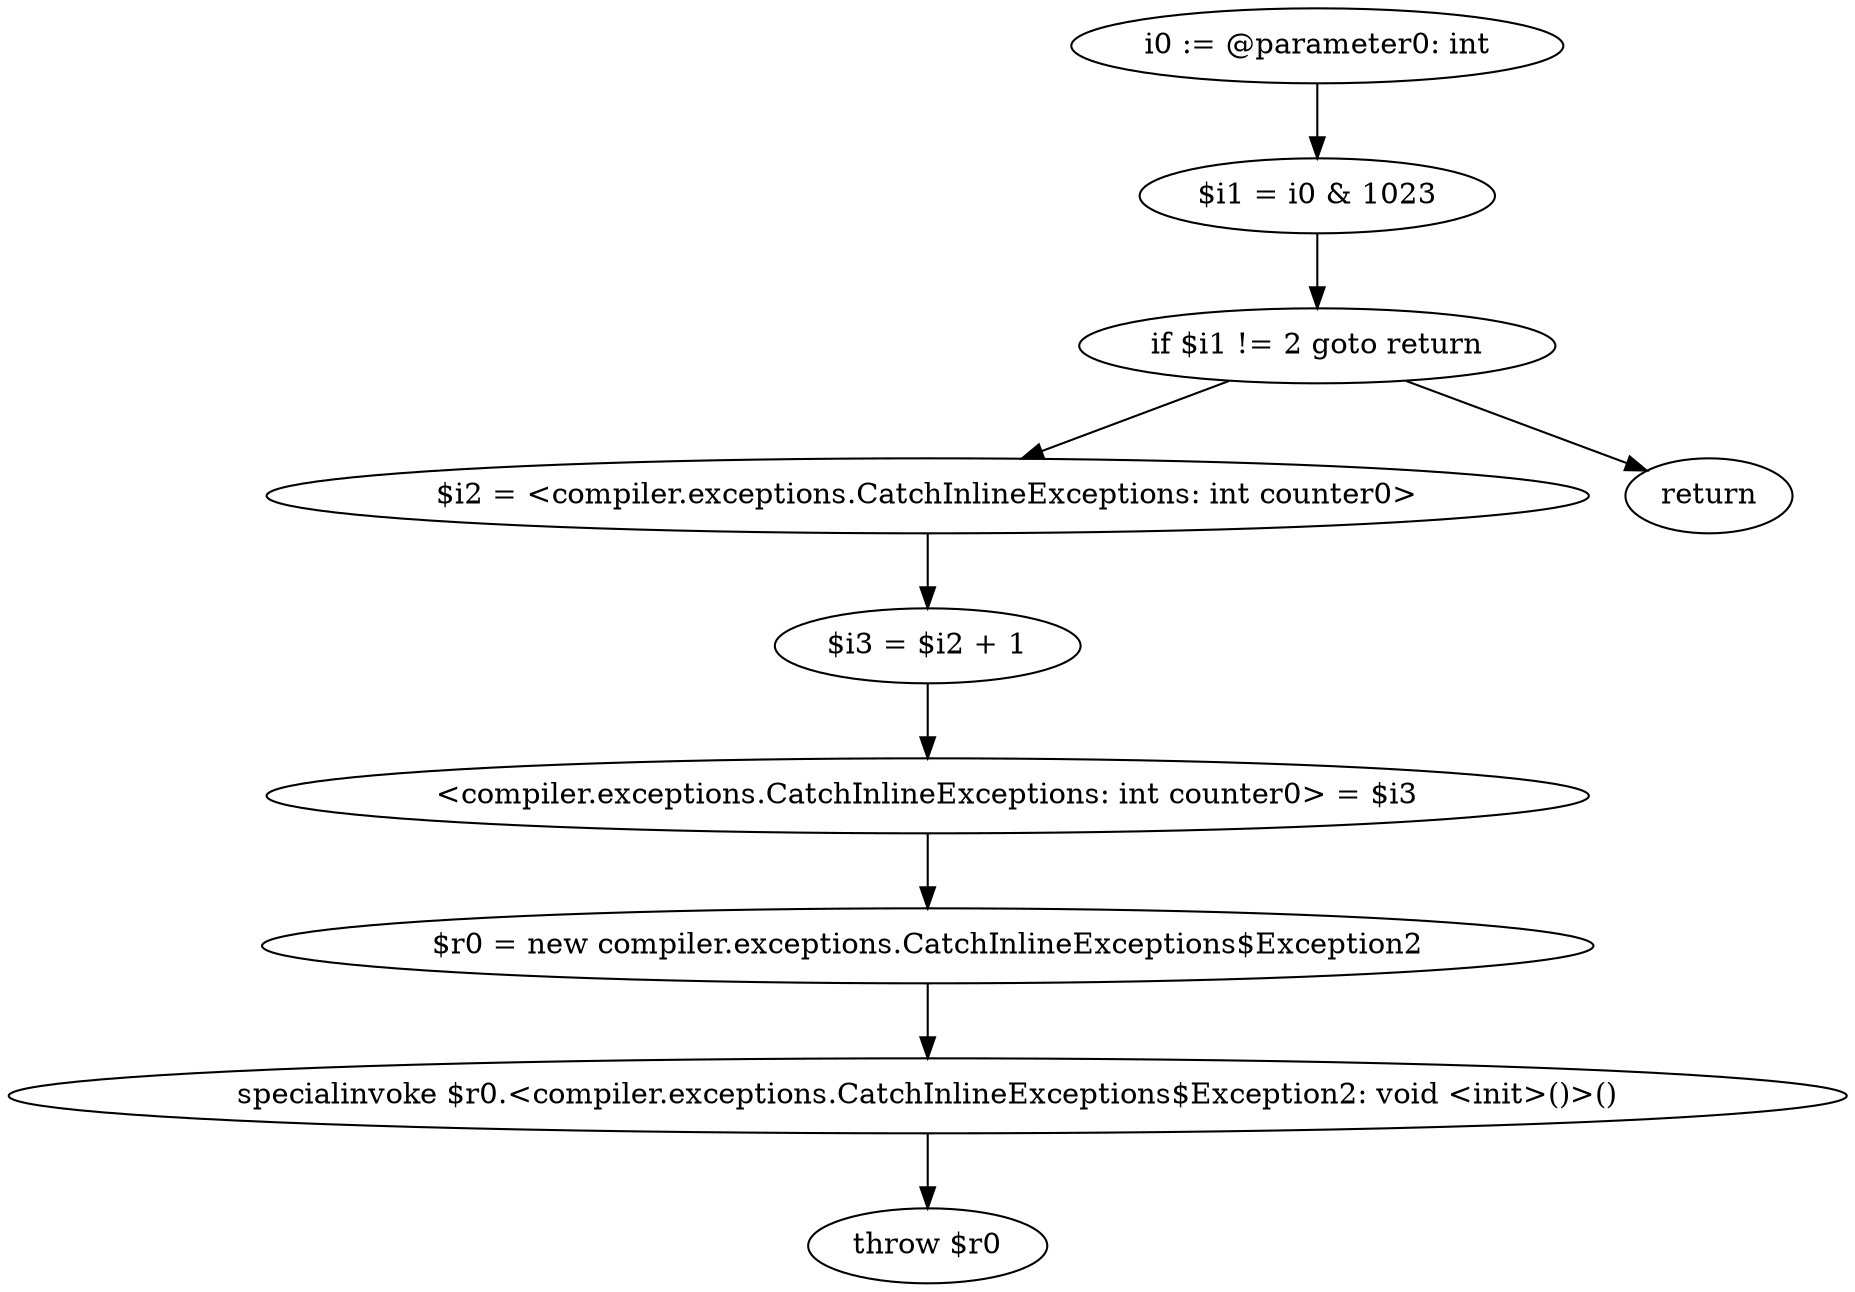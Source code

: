 digraph "unitGraph" {
    "i0 := @parameter0: int"
    "$i1 = i0 & 1023"
    "if $i1 != 2 goto return"
    "$i2 = <compiler.exceptions.CatchInlineExceptions: int counter0>"
    "$i3 = $i2 + 1"
    "<compiler.exceptions.CatchInlineExceptions: int counter0> = $i3"
    "$r0 = new compiler.exceptions.CatchInlineExceptions$Exception2"
    "specialinvoke $r0.<compiler.exceptions.CatchInlineExceptions$Exception2: void <init>()>()"
    "throw $r0"
    "return"
    "i0 := @parameter0: int"->"$i1 = i0 & 1023";
    "$i1 = i0 & 1023"->"if $i1 != 2 goto return";
    "if $i1 != 2 goto return"->"$i2 = <compiler.exceptions.CatchInlineExceptions: int counter0>";
    "if $i1 != 2 goto return"->"return";
    "$i2 = <compiler.exceptions.CatchInlineExceptions: int counter0>"->"$i3 = $i2 + 1";
    "$i3 = $i2 + 1"->"<compiler.exceptions.CatchInlineExceptions: int counter0> = $i3";
    "<compiler.exceptions.CatchInlineExceptions: int counter0> = $i3"->"$r0 = new compiler.exceptions.CatchInlineExceptions$Exception2";
    "$r0 = new compiler.exceptions.CatchInlineExceptions$Exception2"->"specialinvoke $r0.<compiler.exceptions.CatchInlineExceptions$Exception2: void <init>()>()";
    "specialinvoke $r0.<compiler.exceptions.CatchInlineExceptions$Exception2: void <init>()>()"->"throw $r0";
}
